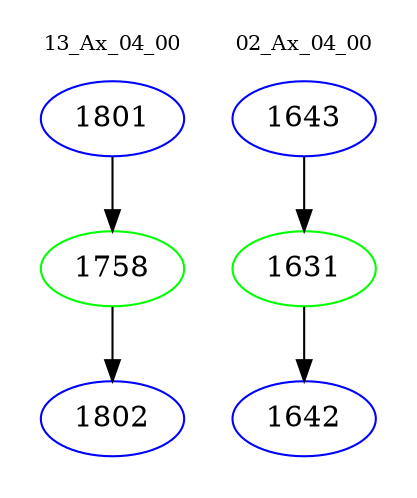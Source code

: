digraph{
subgraph cluster_0 {
color = white
label = "13_Ax_04_00";
fontsize=10;
T0_1801 [label="1801", color="blue"]
T0_1801 -> T0_1758 [color="black"]
T0_1758 [label="1758", color="green"]
T0_1758 -> T0_1802 [color="black"]
T0_1802 [label="1802", color="blue"]
}
subgraph cluster_1 {
color = white
label = "02_Ax_04_00";
fontsize=10;
T1_1643 [label="1643", color="blue"]
T1_1643 -> T1_1631 [color="black"]
T1_1631 [label="1631", color="green"]
T1_1631 -> T1_1642 [color="black"]
T1_1642 [label="1642", color="blue"]
}
}
